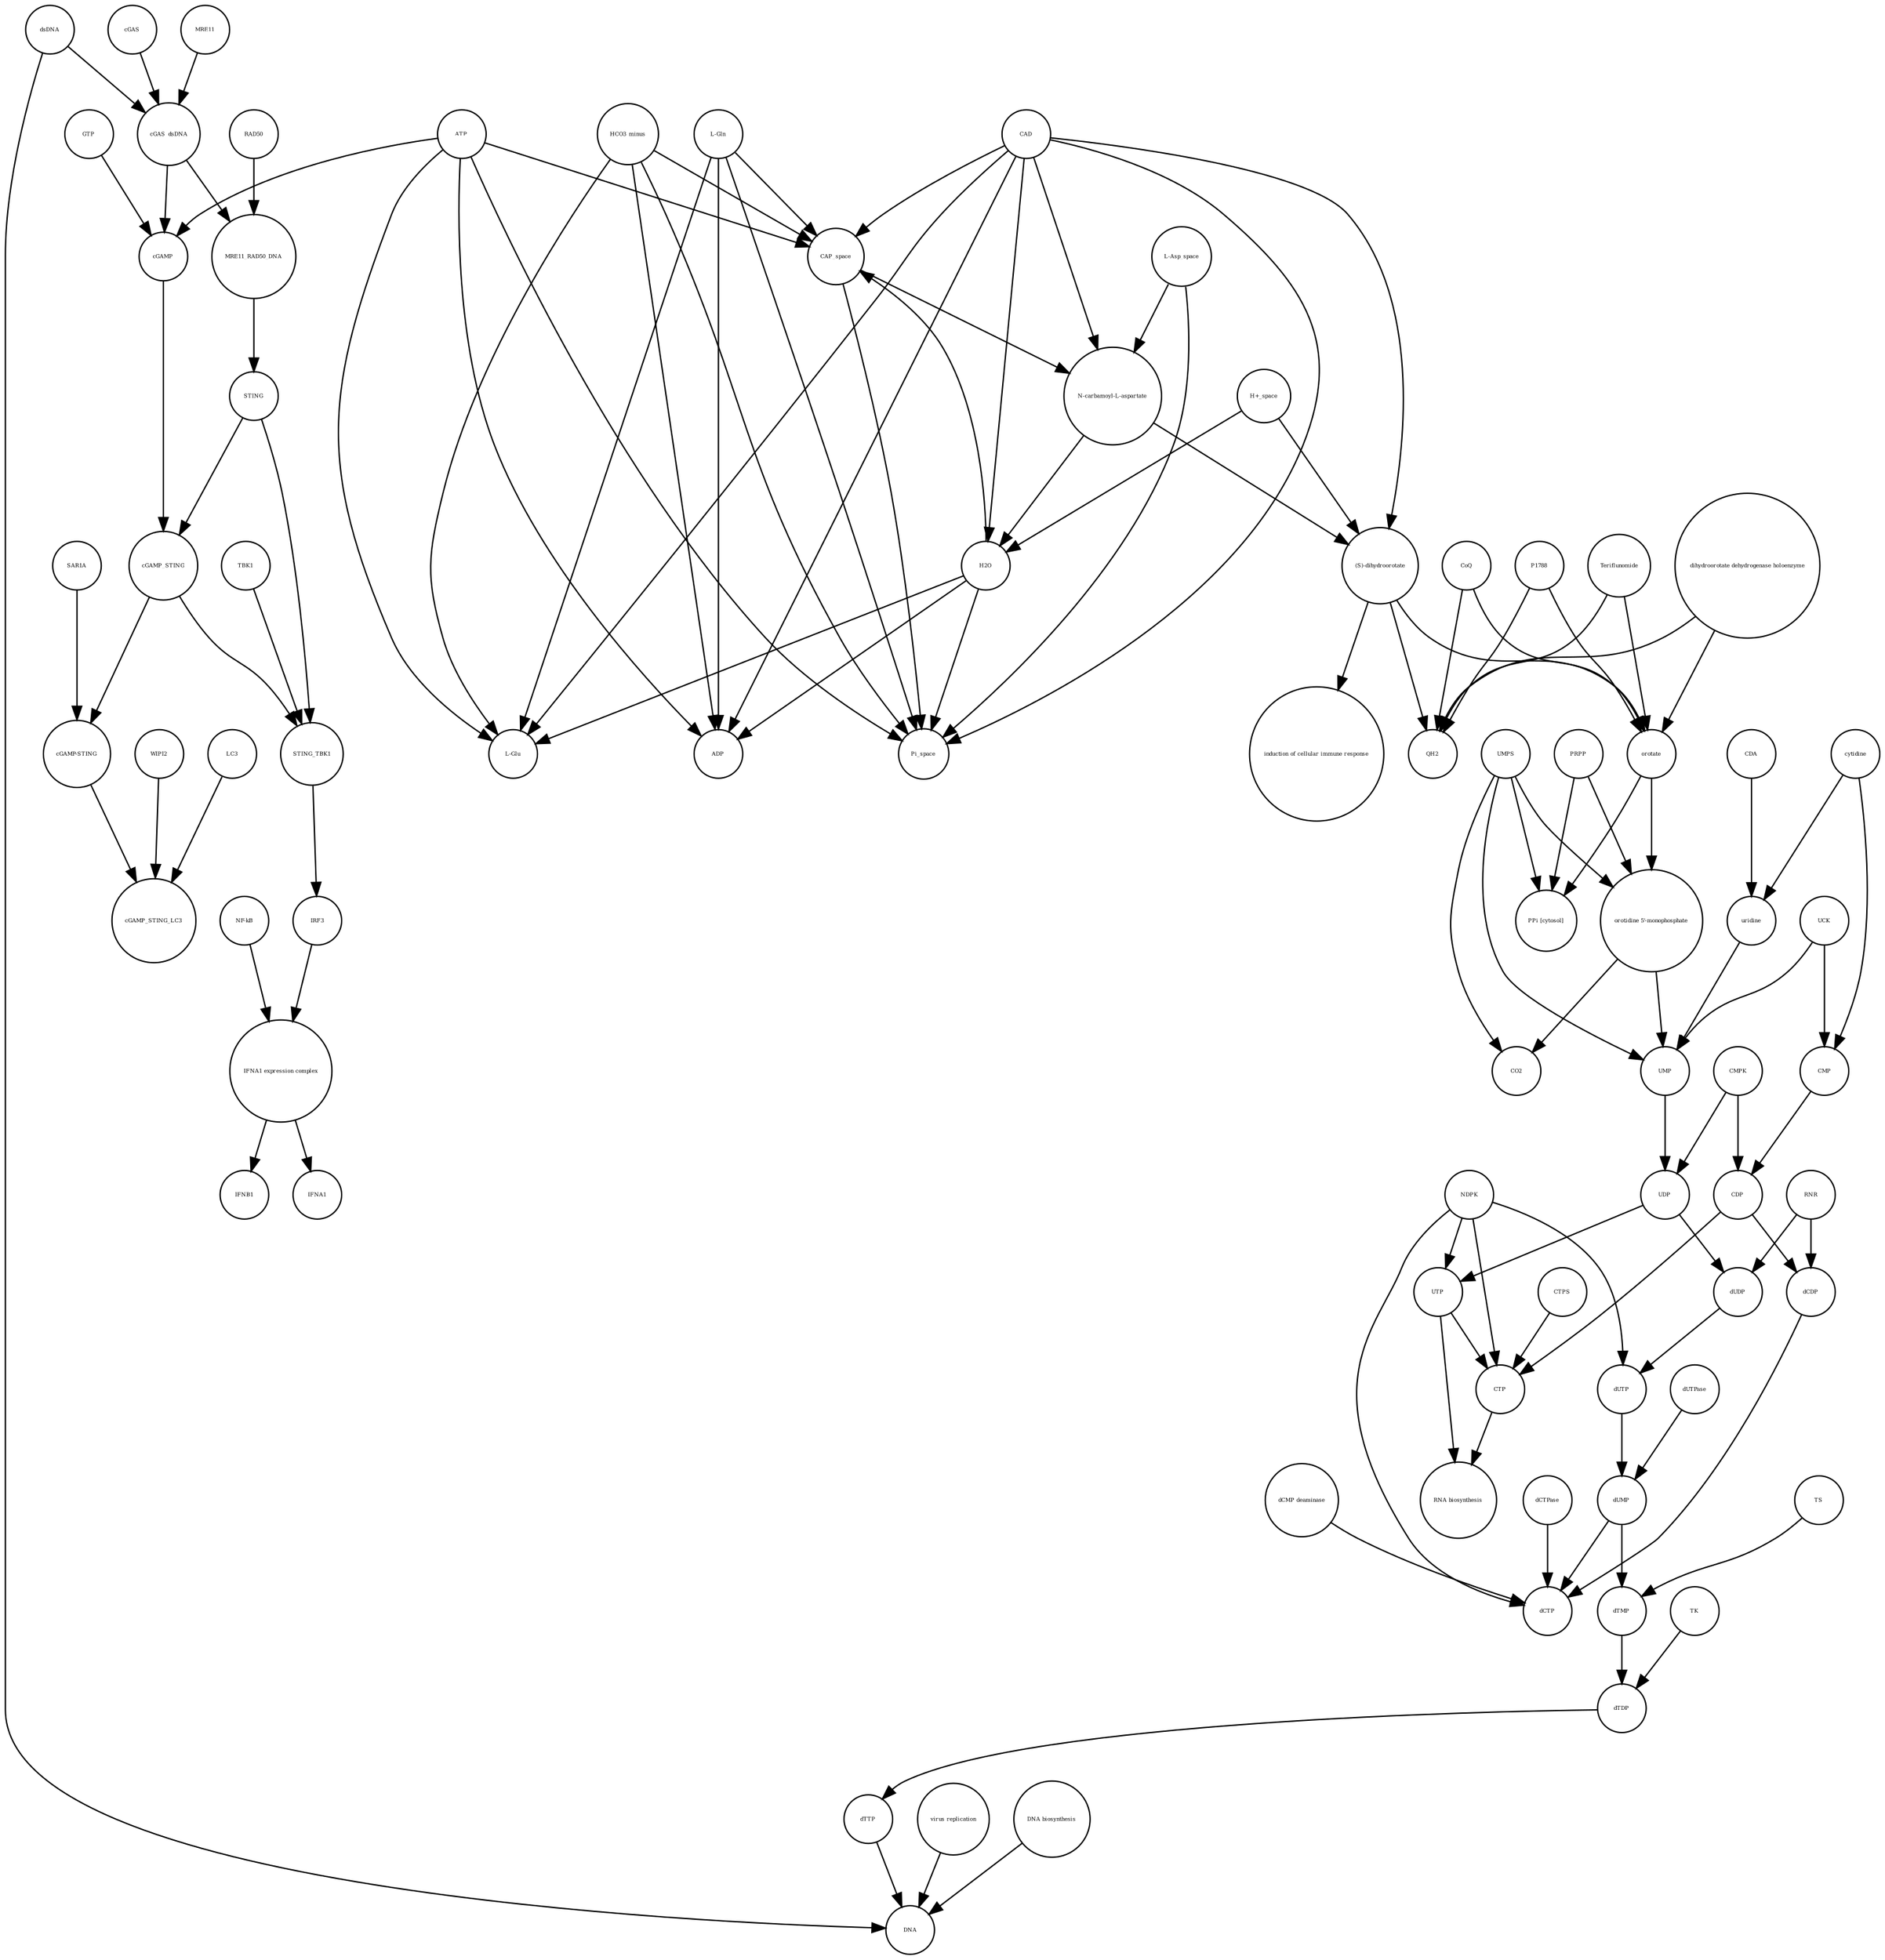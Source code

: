 strict digraph  {
UTP [annotation="", bipartite=0, cls="simple chemical", fontsize=4, label=UTP, shape=circle];
"RNA biosynthesis" [annotation="urn_miriam_obo.go_GO%3A0032774", bipartite=0, cls=phenotype, fontsize=4, label="RNA biosynthesis", shape=circle];
CTP [annotation="", bipartite=0, cls="simple chemical", fontsize=4, label=CTP, shape=circle];
"(S)-dihydroorotate" [annotation="", bipartite=0, cls="simple chemical", fontsize=4, label="(S)-dihydroorotate", shape=circle];
"induction of cellular immune response" [annotation="", bipartite=0, cls=phenotype, fontsize=4, label="induction of cellular immune response", shape=circle];
dTMP [annotation="", bipartite=0, cls="simple chemical", fontsize=4, label=dTMP, shape=circle];
CDP [annotation="", bipartite=0, cls="simple chemical", fontsize=4, label=CDP, shape=circle];
dTTP [annotation="", bipartite=0, cls="simple chemical", fontsize=4, label=dTTP, shape=circle];
orotate [annotation="", bipartite=0, cls="simple chemical", fontsize=4, label=orotate, shape=circle];
WIPI2 [annotation="", bipartite=0, cls=macromolecule, fontsize=4, label=WIPI2, shape=circle];
DNA [annotation="", bipartite=0, cls="nucleic acid feature", fontsize=4, label=DNA, shape=circle];
cGAMP_STING [annotation="", bipartite=0, cls=complex, fontsize=4, label=cGAMP_STING, shape=circle];
H2O [annotation="", bipartite=0, cls="simple chemical", fontsize=4, label=H2O, shape=circle];
LC3 [annotation="", bipartite=0, cls=macromolecule, fontsize=4, label=LC3, shape=circle];
HCO3_minus [annotation="", bipartite=0, cls="simple chemical", fontsize=4, label=HCO3_minus, shape=circle];
UMP [annotation="", bipartite=0, cls="simple chemical", fontsize=4, label=UMP, shape=circle];
"dihydroorotate dehydrogenase holoenzyme" [annotation="", bipartite=0, cls="simple chemical", fontsize=4, label="dihydroorotate dehydrogenase holoenzyme", shape=circle];
Pi_space [annotation="", bipartite=0, cls="simple chemical", fontsize=4, label=Pi_space, shape=circle];
"NF-kB" [annotation="", bipartite=0, cls=complex, fontsize=4, label="NF-kB", shape=circle];
dsDNA [annotation="", bipartite=0, cls="simple chemical", fontsize=4, label=dsDNA, shape=circle];
QH2 [annotation="", bipartite=0, cls="simple chemical", fontsize=4, label=QH2, shape=circle];
UMPS [annotation="", bipartite=0, cls="macromolecule multimer", fontsize=4, label=UMPS, shape=circle];
IRF3 [annotation="", bipartite=0, cls="macromolecule multimer", fontsize=4, label=IRF3, shape=circle];
MRE11 [annotation="", bipartite=0, cls="macromolecule multimer", fontsize=4, label=MRE11, shape=circle];
CTPS [annotation="", bipartite=0, cls=macromolecule, fontsize=4, label=CTPS, shape=circle];
CO2 [annotation="", bipartite=0, cls="simple chemical", fontsize=4, label=CO2, shape=circle];
CDA [annotation="", bipartite=0, cls=macromolecule, fontsize=4, label=CDA, shape=circle];
CMP [annotation="", bipartite=0, cls="simple chemical", fontsize=4, label=CMP, shape=circle];
CoQ [annotation="", bipartite=0, cls="simple chemical", fontsize=4, label=CoQ, shape=circle];
dUTP [annotation="", bipartite=0, cls="simple chemical", fontsize=4, label=dUTP, shape=circle];
"PPi [cytosol]" [annotation="", bipartite=0, cls="simple chemical", fontsize=4, label="PPi [cytosol]", shape=circle];
dCTPase [annotation="", bipartite=0, cls=macromolecule, fontsize=4, label=dCTPase, shape=circle];
"L-Gln" [annotation="", bipartite=0, cls="simple chemical", fontsize=4, label="L-Gln", shape=circle];
cGAS_dsDNA [annotation="", bipartite=0, cls=complex, fontsize=4, label=cGAS_dsDNA, shape=circle];
dTDP [annotation="", bipartite=0, cls="simple chemical", fontsize=4, label=dTDP, shape=circle];
TS [annotation="", bipartite=0, cls=macromolecule, fontsize=4, label=TS, shape=circle];
ATP [annotation="", bipartite=0, cls="simple chemical", fontsize=4, label=ATP, shape=circle];
dUMP [annotation="", bipartite=0, cls="simple chemical", fontsize=4, label=dUMP, shape=circle];
GTP [annotation="", bipartite=0, cls="simple chemical", fontsize=4, label=GTP, shape=circle];
cGAS [annotation="", bipartite=0, cls=macromolecule, fontsize=4, label=cGAS, shape=circle];
"H+_space" [annotation="", bipartite=0, cls="simple chemical", fontsize=4, label="H+_space", shape=circle];
"cGAMP-STING" [annotation="", bipartite=0, cls=complex, fontsize=4, label="cGAMP-STING", shape=circle];
"dCMP deaminase" [annotation="", bipartite=0, cls=macromolecule, fontsize=4, label="dCMP deaminase", shape=circle];
RNR [annotation="", bipartite=0, cls=macromolecule, fontsize=4, label=RNR, shape=circle];
SAR1A [annotation="", bipartite=0, cls=macromolecule, fontsize=4, label=SAR1A, shape=circle];
"N-carbamoyl-L-aspartate" [annotation="", bipartite=0, cls="simple chemical", fontsize=4, label="N-carbamoyl-L-aspartate", shape=circle];
dCDP [annotation="", bipartite=0, cls="simple chemical", fontsize=4, label=dCDP, shape=circle];
IFNA1 [annotation="", bipartite=0, cls="nucleic acid feature", fontsize=4, label=IFNA1, shape=circle];
dCTP [annotation="", bipartite=0, cls="simple chemical", fontsize=4, label=dCTP, shape=circle];
RAD50 [annotation="", bipartite=0, cls="macromolecule multimer", fontsize=4, label=RAD50, shape=circle];
P1788 [annotation="", bipartite=0, cls="simple chemical", fontsize=4, label=P1788, shape=circle];
NDPK [annotation="", bipartite=0, cls=macromolecule, fontsize=4, label=NDPK, shape=circle];
ADP [annotation="", bipartite=0, cls="simple chemical", fontsize=4, label=ADP, shape=circle];
"virus replication" [annotation="", bipartite=0, cls=phenotype, fontsize=4, label="virus replication", shape=circle];
"L-Asp_space" [annotation="", bipartite=0, cls="simple chemical", fontsize=4, label="L-Asp_space", shape=circle];
"IFNA1 expression complex" [annotation="", bipartite=0, cls=complex, fontsize=4, label="IFNA1 expression complex", shape=circle];
TK [annotation="", bipartite=0, cls=macromolecule, fontsize=4, label=TK, shape=circle];
TBK1 [annotation="", bipartite=0, cls=macromolecule, fontsize=4, label=TBK1, shape=circle];
Teriflunomide [annotation="", bipartite=0, cls="simple chemical", fontsize=4, label=Teriflunomide, shape=circle];
"L-Glu" [annotation="", bipartite=0, cls="simple chemical", fontsize=4, label="L-Glu", shape=circle];
"orotidine 5'-monophosphate" [annotation="", bipartite=0, cls="simple chemical", fontsize=4, label="orotidine 5'-monophosphate", shape=circle];
cGAMP [annotation="", bipartite=0, cls="simple chemical", fontsize=4, label=cGAMP, shape=circle];
UCK [annotation="", bipartite=0, cls=macromolecule, fontsize=4, label=UCK, shape=circle];
cGAMP_STING_LC3 [annotation="", bipartite=0, cls=complex, fontsize=4, label=cGAMP_STING_LC3, shape=circle];
UDP [annotation="", bipartite=0, cls="simple chemical", fontsize=4, label=UDP, shape=circle];
CAP_space [annotation="", bipartite=0, cls="simple chemical", fontsize=4, label=CAP_space, shape=circle];
STING_TBK1 [annotation="", bipartite=0, cls=complex, fontsize=4, label=STING_TBK1, shape=circle];
IFNB1 [annotation="", bipartite=0, cls="nucleic acid feature", fontsize=4, label=IFNB1, shape=circle];
dUTPase [annotation="", bipartite=0, cls=macromolecule, fontsize=4, label=dUTPase, shape=circle];
PRPP [annotation="", bipartite=0, cls="simple chemical", fontsize=4, label=PRPP, shape=circle];
cytidine [annotation="", bipartite=0, cls="simple chemical", fontsize=4, label=cytidine, shape=circle];
CMPK [annotation="", bipartite=0, cls=macromolecule, fontsize=4, label=CMPK, shape=circle];
dUDP [annotation="", bipartite=0, cls="simple chemical", fontsize=4, label=dUDP, shape=circle];
CAD [annotation="", bipartite=0, cls=macromolecule, fontsize=4, label=CAD, shape=circle];
MRE11_RAD50_DNA [annotation="", bipartite=0, cls=complex, fontsize=4, label=MRE11_RAD50_DNA, shape=circle];
"DNA biosynthesis" [annotation="urn_miriam_obo.go_GO%3A0071897", bipartite=0, cls=phenotype, fontsize=4, label="DNA biosynthesis", shape=circle];
uridine [annotation="", bipartite=0, cls="simple chemical", fontsize=4, label=uridine, shape=circle];
STING [annotation="", bipartite=0, cls="macromolecule multimer", fontsize=4, label=STING, shape=circle];
UTP -> "RNA biosynthesis"  [annotation="", interaction_type="necessary stimulation"];
UTP -> CTP  [annotation="", interaction_type=production];
CTP -> "RNA biosynthesis"  [annotation="", interaction_type="necessary stimulation"];
"(S)-dihydroorotate" -> "induction of cellular immune response"  [annotation="", interaction_type="necessary stimulation"];
"(S)-dihydroorotate" -> QH2  [annotation="", interaction_type=production];
"(S)-dihydroorotate" -> orotate  [annotation="", interaction_type=production];
dTMP -> dTDP  [annotation="", interaction_type=production];
CDP -> CTP  [annotation="", interaction_type=production];
CDP -> dCDP  [annotation="", interaction_type=production];
dTTP -> DNA  [annotation="", interaction_type=production];
orotate -> "orotidine 5'-monophosphate"  [annotation="", interaction_type=production];
orotate -> "PPi [cytosol]"  [annotation="", interaction_type=production];
WIPI2 -> cGAMP_STING_LC3  [annotation="", interaction_type=catalysis];
cGAMP_STING -> "cGAMP-STING"  [annotation="", interaction_type=production];
cGAMP_STING -> STING_TBK1  [annotation="", interaction_type=production];
H2O -> "L-Glu"  [annotation="", interaction_type=production];
H2O -> ADP  [annotation="", interaction_type=production];
H2O -> CAP_space  [annotation="", interaction_type=production];
H2O -> Pi_space  [annotation="", interaction_type=production];
LC3 -> cGAMP_STING_LC3  [annotation="", interaction_type=production];
HCO3_minus -> "L-Glu"  [annotation="", interaction_type=production];
HCO3_minus -> ADP  [annotation="", interaction_type=production];
HCO3_minus -> CAP_space  [annotation="", interaction_type=production];
HCO3_minus -> Pi_space  [annotation="", interaction_type=production];
UMP -> UDP  [annotation="", interaction_type=production];
"dihydroorotate dehydrogenase holoenzyme" -> QH2  [annotation=urn_miriam_reactome_REACT_1698, interaction_type=catalysis];
"dihydroorotate dehydrogenase holoenzyme" -> orotate  [annotation=urn_miriam_reactome_REACT_1698, interaction_type=catalysis];
"NF-kB" -> "IFNA1 expression complex"  [annotation="", interaction_type=production];
dsDNA -> DNA  [annotation="", interaction_type=production];
dsDNA -> cGAS_dsDNA  [annotation="", interaction_type=production];
UMPS -> CO2  [annotation=urn_miriam_reactome_REACT_1698, interaction_type=catalysis];
UMPS -> UMP  [annotation=urn_miriam_reactome_REACT_1698, interaction_type=catalysis];
UMPS -> "orotidine 5'-monophosphate"  [annotation=urn_miriam_reactome_REACT_1698, interaction_type=catalysis];
UMPS -> "PPi [cytosol]"  [annotation=urn_miriam_reactome_REACT_1698, interaction_type=catalysis];
IRF3 -> "IFNA1 expression complex"  [annotation="", interaction_type=production];
MRE11 -> cGAS_dsDNA  [annotation="", interaction_type=production];
CTPS -> CTP  [annotation="", interaction_type=catalysis];
CDA -> uridine  [annotation="", interaction_type=catalysis];
CMP -> CDP  [annotation="", interaction_type=production];
CoQ -> QH2  [annotation="", interaction_type=production];
CoQ -> orotate  [annotation="", interaction_type=production];
dUTP -> dUMP  [annotation="", interaction_type=production];
dCTPase -> dCTP  [annotation="", interaction_type=catalysis];
"L-Gln" -> "L-Glu"  [annotation="", interaction_type=production];
"L-Gln" -> ADP  [annotation="", interaction_type=production];
"L-Gln" -> CAP_space  [annotation="", interaction_type=production];
"L-Gln" -> Pi_space  [annotation="", interaction_type=production];
cGAS_dsDNA -> cGAMP  [annotation="", interaction_type=catalysis];
cGAS_dsDNA -> MRE11_RAD50_DNA  [annotation="", interaction_type=production];
dTDP -> dTTP  [annotation="", interaction_type=production];
TS -> dTMP  [annotation="", interaction_type=catalysis];
ATP -> cGAMP  [annotation="", interaction_type=production];
ATP -> ADP  [annotation="", interaction_type=production];
ATP -> Pi_space  [annotation="", interaction_type=production];
ATP -> "L-Glu"  [annotation="", interaction_type=production];
ATP -> CAP_space  [annotation="", interaction_type=production];
dUMP -> dCTP  [annotation="", interaction_type=production];
dUMP -> dTMP  [annotation="", interaction_type=production];
GTP -> cGAMP  [annotation="", interaction_type=production];
cGAS -> cGAS_dsDNA  [annotation="", interaction_type=production];
"H+_space" -> H2O  [annotation="", interaction_type=production];
"H+_space" -> "(S)-dihydroorotate"  [annotation="", interaction_type=production];
"cGAMP-STING" -> cGAMP_STING_LC3  [annotation="", interaction_type=production];
"dCMP deaminase" -> dCTP  [annotation="", interaction_type=catalysis];
RNR -> dUDP  [annotation="", interaction_type=catalysis];
RNR -> dCDP  [annotation="", interaction_type=catalysis];
SAR1A -> "cGAMP-STING"  [annotation="", interaction_type=catalysis];
"N-carbamoyl-L-aspartate" -> H2O  [annotation="", interaction_type=production];
"N-carbamoyl-L-aspartate" -> "(S)-dihydroorotate"  [annotation="", interaction_type=production];
dCDP -> dCTP  [annotation="", interaction_type=production];
RAD50 -> MRE11_RAD50_DNA  [annotation="", interaction_type=production];
P1788 -> QH2  [annotation=urn_miriam_reactome_REACT_1698, interaction_type=inhibition];
P1788 -> orotate  [annotation=urn_miriam_reactome_REACT_1698, interaction_type=inhibition];
NDPK -> dUTP  [annotation="", interaction_type=catalysis];
NDPK -> CTP  [annotation="", interaction_type=catalysis];
NDPK -> UTP  [annotation="", interaction_type=catalysis];
NDPK -> dCTP  [annotation="", interaction_type=catalysis];
"virus replication" -> DNA  [annotation="", interaction_type=inhibition];
"L-Asp_space" -> Pi_space  [annotation="", interaction_type=production];
"L-Asp_space" -> "N-carbamoyl-L-aspartate"  [annotation="", interaction_type=production];
"IFNA1 expression complex" -> IFNB1  [annotation="", interaction_type=stimulation];
"IFNA1 expression complex" -> IFNA1  [annotation="", interaction_type=stimulation];
TK -> dTDP  [annotation="", interaction_type=catalysis];
TBK1 -> STING_TBK1  [annotation="", interaction_type=production];
Teriflunomide -> QH2  [annotation=urn_miriam_reactome_REACT_1698, interaction_type=inhibition];
Teriflunomide -> orotate  [annotation=urn_miriam_reactome_REACT_1698, interaction_type=inhibition];
"orotidine 5'-monophosphate" -> CO2  [annotation="", interaction_type=production];
"orotidine 5'-monophosphate" -> UMP  [annotation="", interaction_type=production];
cGAMP -> cGAMP_STING  [annotation="", interaction_type=production];
UCK -> UMP  [annotation="", interaction_type=catalysis];
UCK -> CMP  [annotation="", interaction_type=catalysis];
UDP -> dUDP  [annotation="", interaction_type=production];
UDP -> UTP  [annotation="", interaction_type=production];
CAP_space -> Pi_space  [annotation="", interaction_type=production];
CAP_space -> "N-carbamoyl-L-aspartate"  [annotation="", interaction_type=production];
STING_TBK1 -> IRF3  [annotation="", interaction_type=catalysis];
dUTPase -> dUMP  [annotation="", interaction_type=catalysis];
PRPP -> "orotidine 5'-monophosphate"  [annotation="", interaction_type=production];
PRPP -> "PPi [cytosol]"  [annotation="", interaction_type=production];
cytidine -> CMP  [annotation="", interaction_type=production];
cytidine -> uridine  [annotation="", interaction_type=production];
CMPK -> CDP  [annotation="", interaction_type=catalysis];
CMPK -> UDP  [annotation="", interaction_type=catalysis];
dUDP -> dUTP  [annotation="", interaction_type=production];
CAD -> Pi_space  [annotation=urn_miriam_reactome_REACT_1698, interaction_type=catalysis];
CAD -> "N-carbamoyl-L-aspartate"  [annotation=urn_miriam_reactome_REACT_1698, interaction_type=catalysis];
CAD -> H2O  [annotation=urn_miriam_reactome_REACT_1698, interaction_type=catalysis];
CAD -> "(S)-dihydroorotate"  [annotation=urn_miriam_reactome_REACT_1698, interaction_type=catalysis];
CAD -> ADP  [annotation=urn_miriam_reactome_REACT_1698, interaction_type=catalysis];
CAD -> "L-Glu"  [annotation=urn_miriam_reactome_REACT_1698, interaction_type=catalysis];
CAD -> CAP_space  [annotation=urn_miriam_reactome_REACT_1698, interaction_type=catalysis];
MRE11_RAD50_DNA -> STING  [annotation="", interaction_type=catalysis];
"DNA biosynthesis" -> DNA  [annotation="", interaction_type=catalysis];
uridine -> UMP  [annotation="", interaction_type=production];
STING -> STING_TBK1  [annotation="", interaction_type=production];
STING -> cGAMP_STING  [annotation="", interaction_type=production];
}
